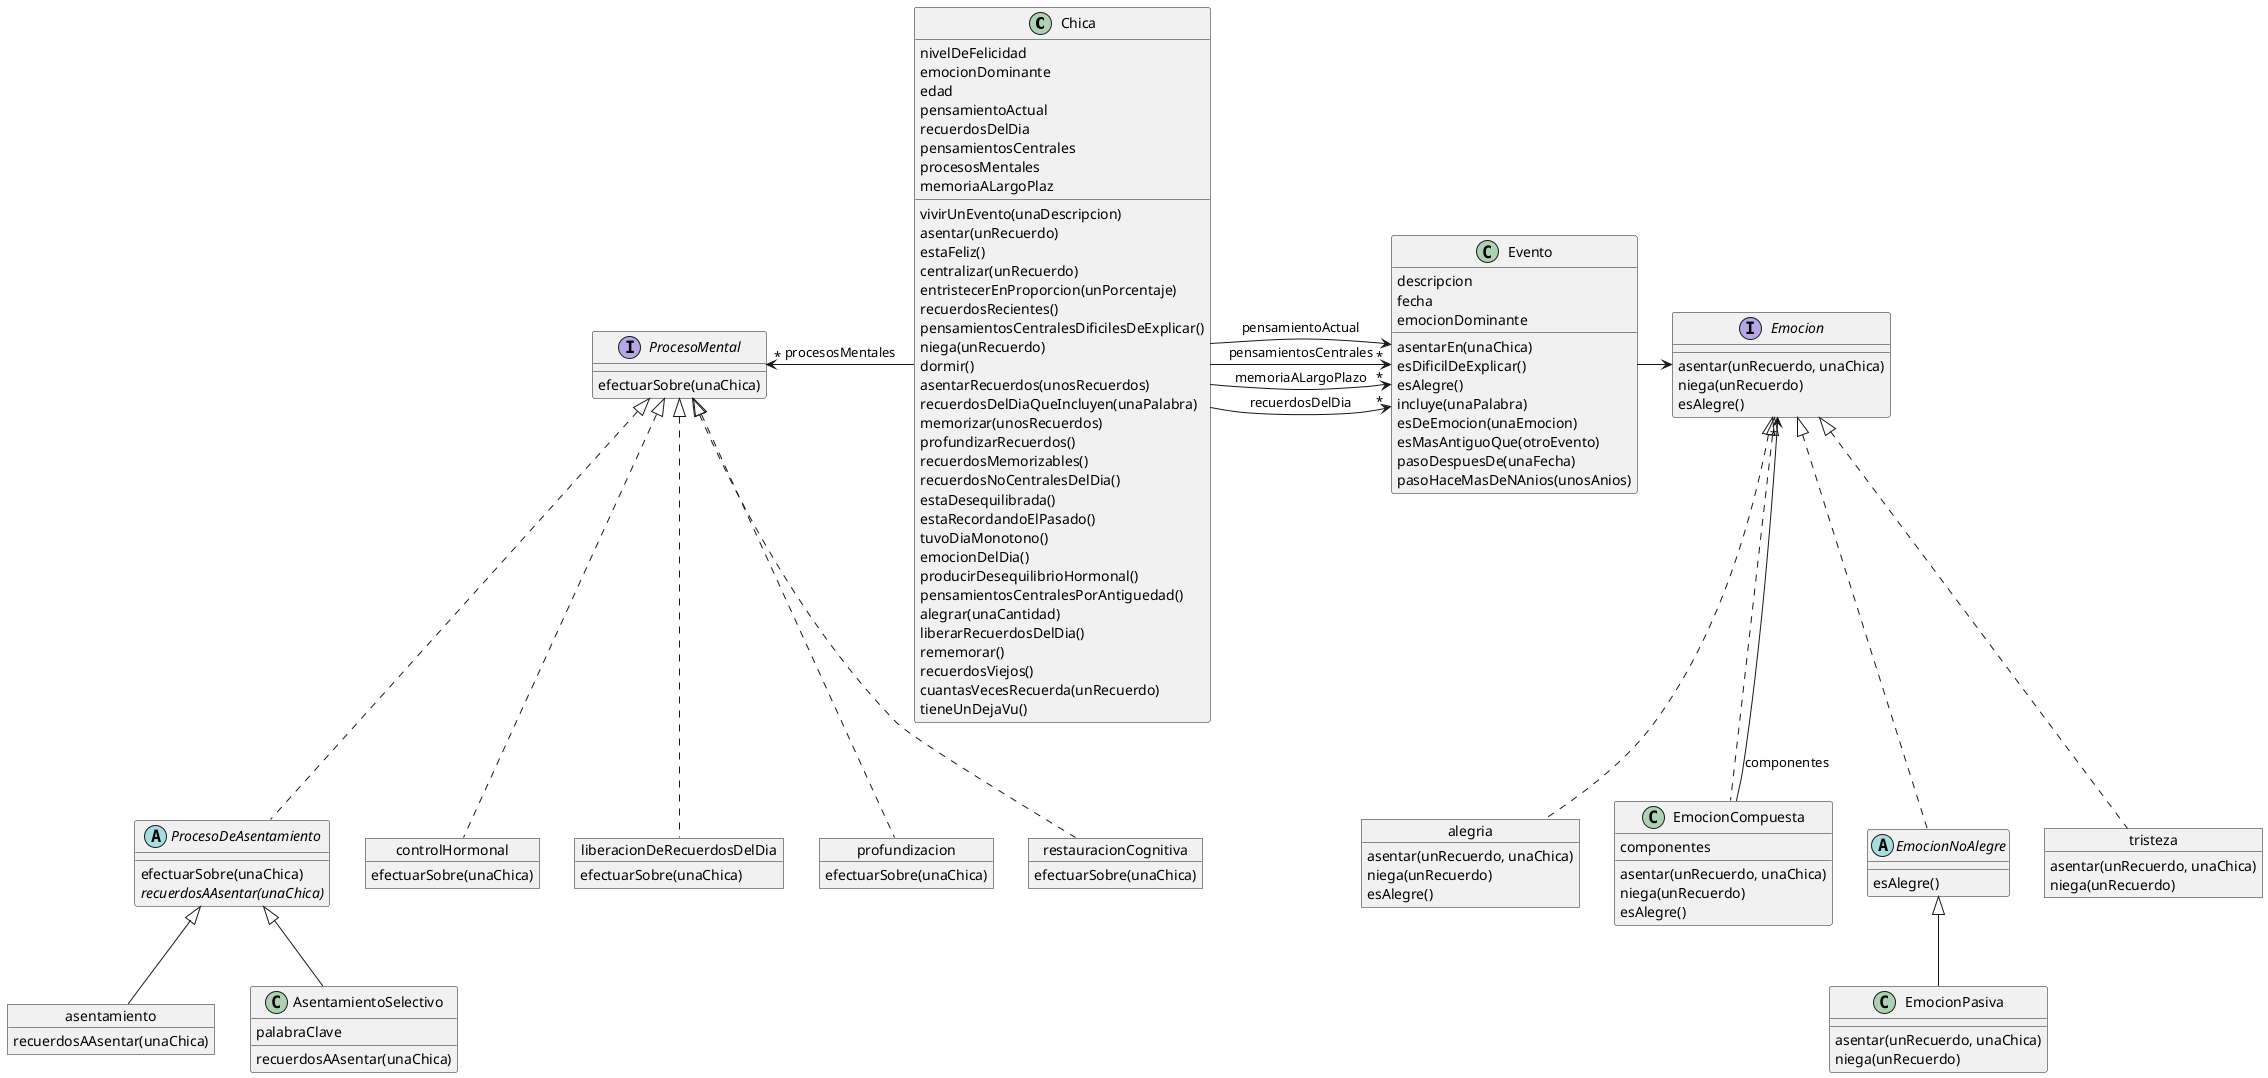 @startuml
class Chica {
  nivelDeFelicidad
	emocionDominante
	edad
	pensamientoActual
	recuerdosDelDia
	pensamientosCentrales
	procesosMentales
	memoriaALargoPlaz

	vivirUnEvento(unaDescripcion)
	asentar(unRecuerdo)
	estaFeliz()
	centralizar(unRecuerdo)
	entristecerEnProporcion(unPorcentaje)
	recuerdosRecientes()
	pensamientosCentralesDificilesDeExplicar()
	niega(unRecuerdo)
	dormir()
	asentarRecuerdos(unosRecuerdos)
	recuerdosDelDiaQueIncluyen(unaPalabra)
	memorizar(unosRecuerdos)
	profundizarRecuerdos()
	recuerdosMemorizables()
	recuerdosNoCentralesDelDia()
	estaDesequilibrada()
	estaRecordandoElPasado()
	tuvoDiaMonotono()
	emocionDelDia()
	producirDesequilibrioHormonal()
	pensamientosCentralesPorAntiguedad()
	alegrar(unaCantidad)
	liberarRecuerdosDelDia()
	rememorar()
	recuerdosViejos()
	cuantasVecesRecuerda(unRecuerdo)
	tieneUnDejaVu()
}

class Evento {
	descripcion
	fecha
	emocionDominante

	asentarEn(unaChica)
	esDificilDeExplicar()
	esAlegre()
	incluye(unaPalabra)
	esDeEmocion(unaEmocion)
	esMasAntiguoQue(otroEvento)
	pasoDespuesDe(unaFecha)
	pasoHaceMasDeNAnios(unosAnios)
}

interface Emocion {
	asentar(unRecuerdo, unaChica)
	niega(unRecuerdo)
  esAlegre()
}

object alegria {
	asentar(unRecuerdo, unaChica)
	niega(unRecuerdo)
	esAlegre()
}

class EmocionCompuesta implements Emocion {
  componentes

	asentar(unRecuerdo, unaChica)
	niega(unRecuerdo)
  esAlegre()
}

class EmocionPasiva extends EmocionNoAlegre {
  asentar(unRecuerdo, unaChica)
  niega(unRecuerdo)
}

abstract class EmocionNoAlegre implements Emocion {
  esAlegre()
}

object tristeza {
	asentar(unRecuerdo, unaChica)
	niega(unRecuerdo)
}

object asentamiento {
	recuerdosAAsentar(unaChica)
}

class AsentamientoSelectivo extends ProcesoDeAsentamiento {
  palabraClave

	recuerdosAAsentar(unaChica)
}

object controlHormonal {
	efectuarSobre(unaChica)
}

object liberacionDeRecuerdosDelDia {
	efectuarSobre(unaChica)
}

abstract class ProcesoDeAsentamiento implements ProcesoMental {
	efectuarSobre(unaChica)
	{abstract} recuerdosAAsentar(unaChica)
}

object profundizacion {
	efectuarSobre(unaChica)
}

object restauracionCognitiva {
	efectuarSobre(unaChica)
}

interface ProcesoMental {
  efectuarSobre(unaChica)
}

Chica -r-> Evento : pensamientoActual
Chica -r-> "*" Evento : recuerdosDelDia
Chica -r-> "*" Evento : pensamientosCentrales
Chica -r-> "*" Evento : memoriaALargoPlazo
Evento -r-> Emocion
tristeza .u.|> Emocion
alegria .u.|> Emocion
EmocionCompuesta --> "*" Emocion : componentes
Chica -l-> "*" ProcesoMental : procesosMentales
asentamiento -u-|> ProcesoDeAsentamiento
profundizacion .u.|> ProcesoMental
restauracionCognitiva .u.|> ProcesoMental
controlHormonal .u.|> ProcesoMental
liberacionDeRecuerdosDelDia .u.|> ProcesoMental
@enduml
